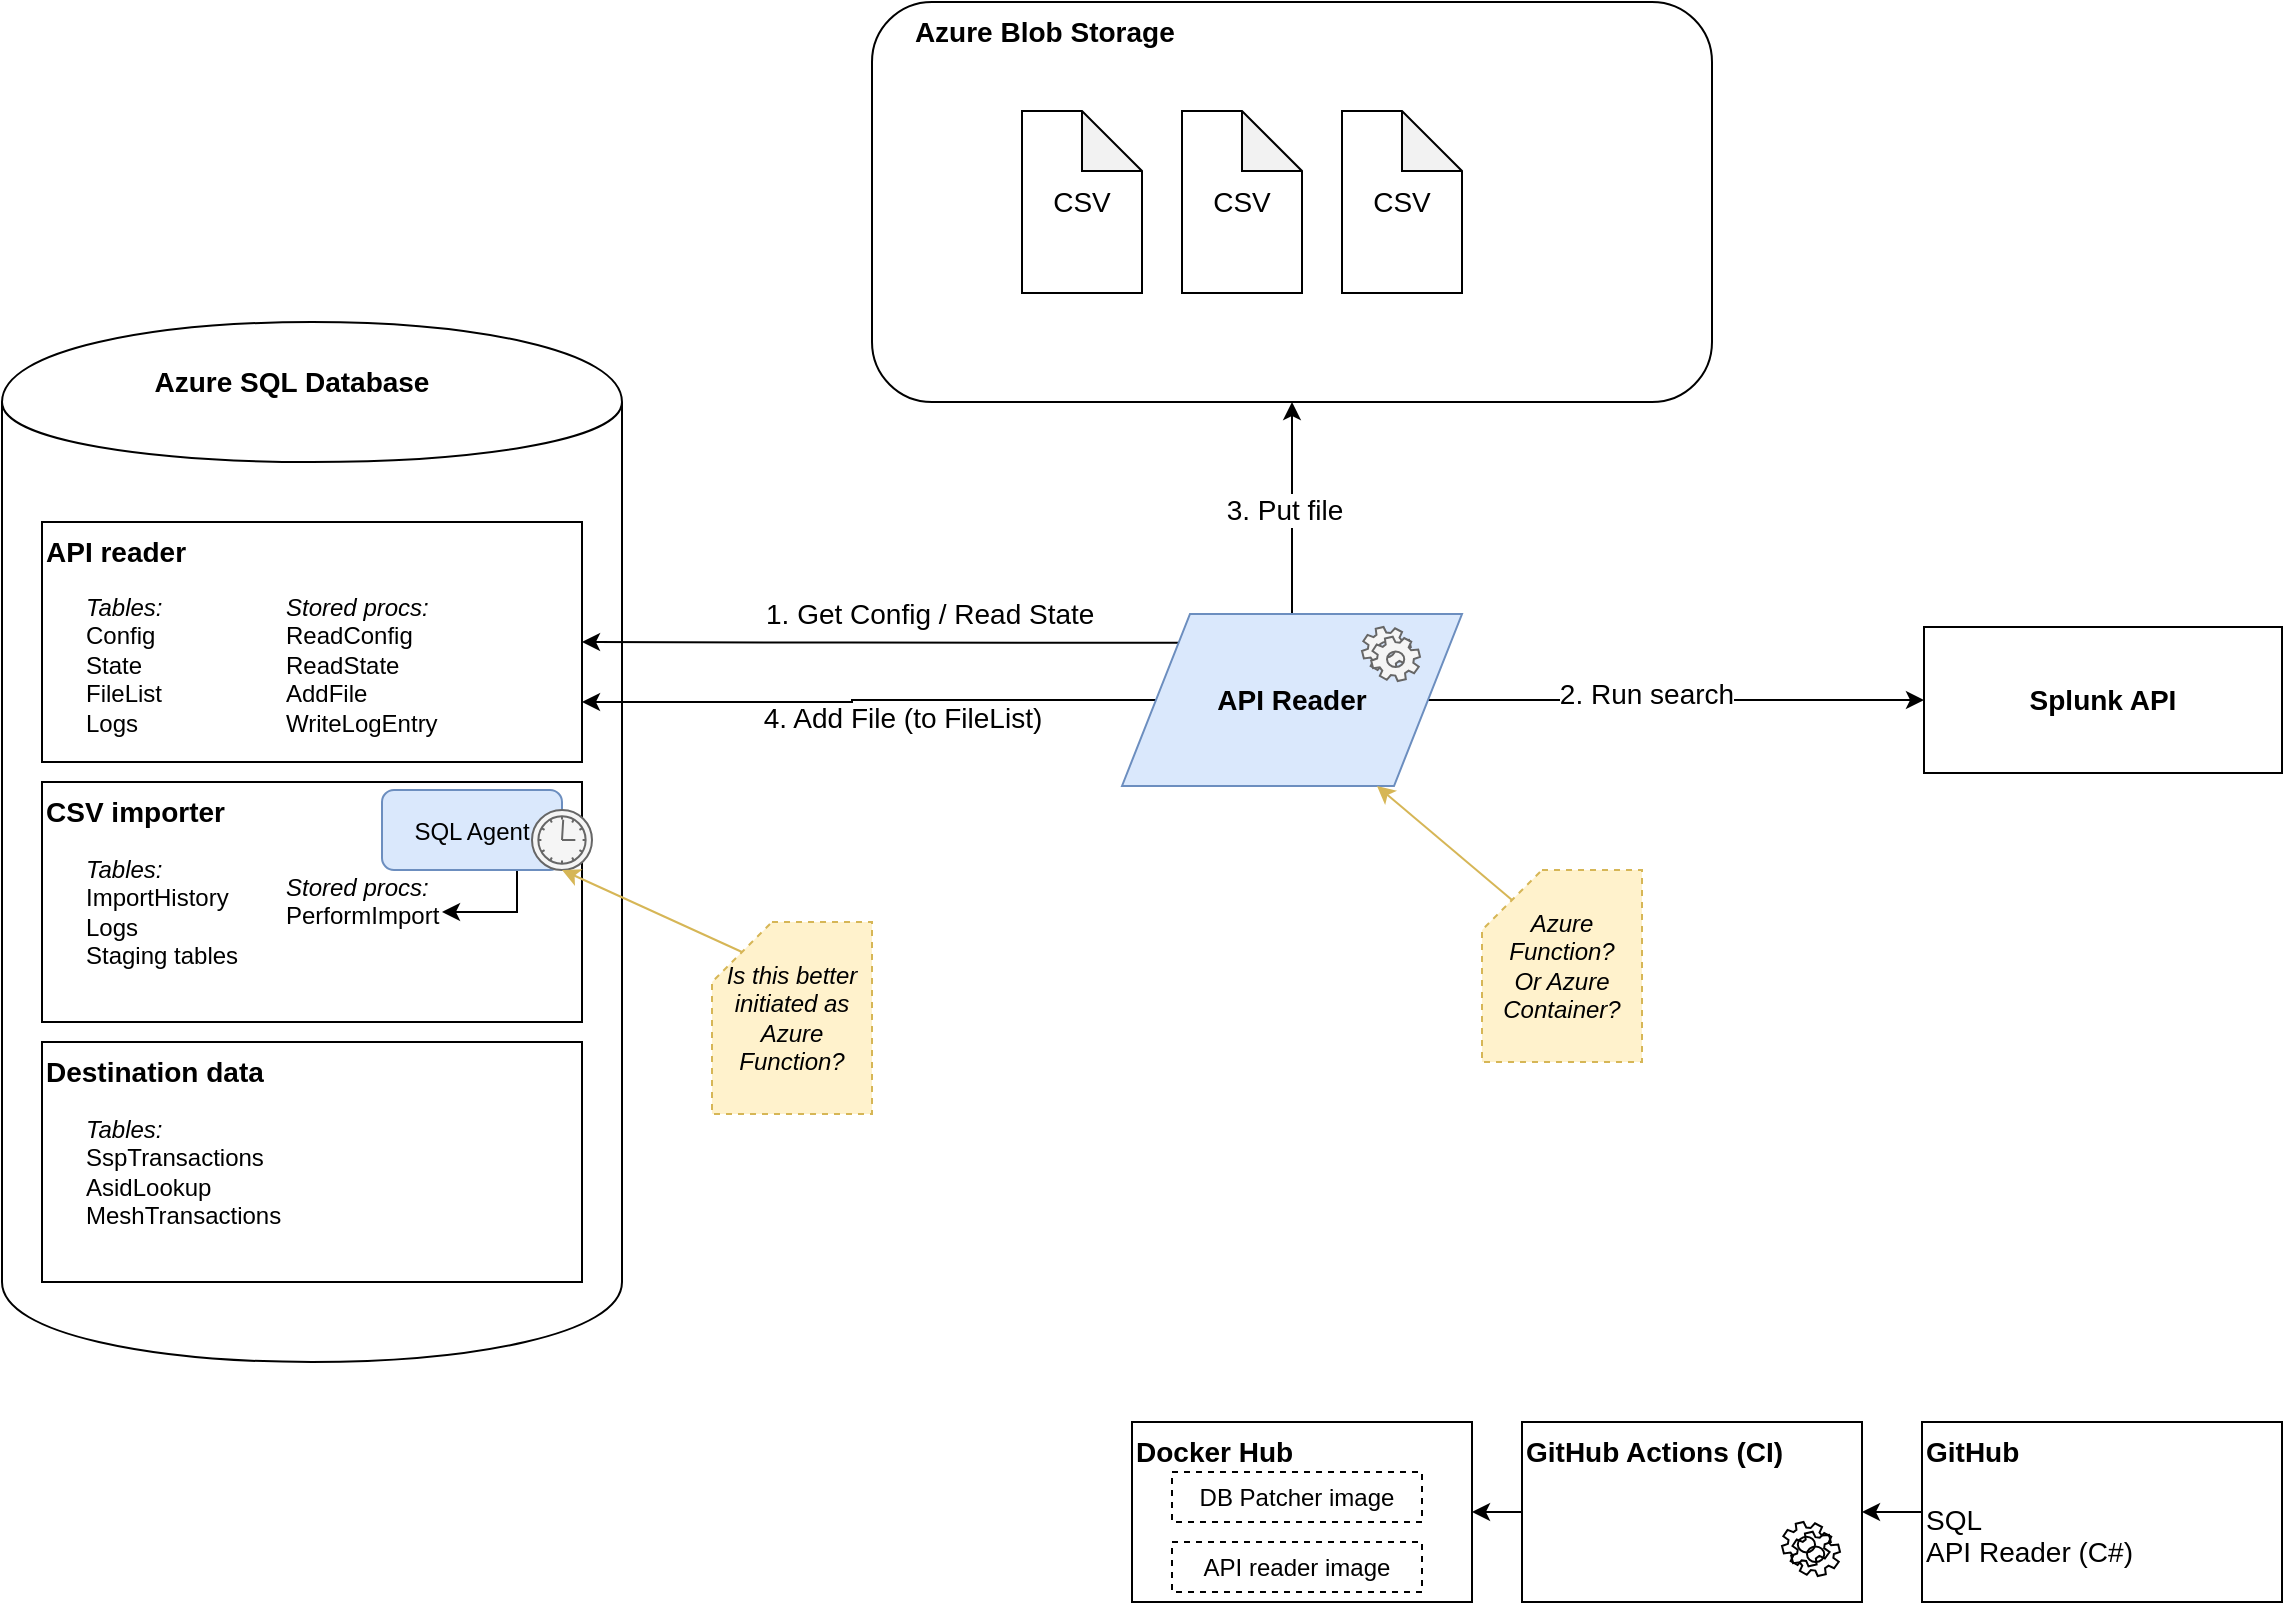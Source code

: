 <mxfile version="13.3.5" type="device"><diagram id="t8AEVB-4ky5PHpd0HsiI" name="Page-1"><mxGraphModel dx="1448" dy="983" grid="1" gridSize="10" guides="1" tooltips="1" connect="1" arrows="1" fold="1" page="1" pageScale="1" pageWidth="1169" pageHeight="827" math="0" shadow="0"><root><mxCell id="0"/><mxCell id="1" parent="0"/><mxCell id="mWG3iyMirjbXRabF_rP3-1" value="" style="shape=cylinder;whiteSpace=wrap;html=1;boundedLbl=1;backgroundOutline=1;" parent="1" vertex="1"><mxGeometry x="20" y="180" width="310" height="520" as="geometry"/></mxCell><mxCell id="mWG3iyMirjbXRabF_rP3-7" value="&lt;b&gt;&lt;font style=&quot;font-size: 14px&quot;&gt;API reader&lt;/font&gt;&lt;/b&gt;&lt;br&gt;&lt;br&gt;" style="rounded=0;whiteSpace=wrap;html=1;align=left;verticalAlign=top;" parent="1" vertex="1"><mxGeometry x="40" y="280" width="270" height="120" as="geometry"/></mxCell><mxCell id="mWG3iyMirjbXRabF_rP3-10" value="&lt;i&gt;Stored procs:&lt;/i&gt;&lt;br&gt;ReadConfig&lt;br&gt;ReadState&lt;br&gt;AddFile&lt;br&gt;WriteLogEntry" style="rounded=0;whiteSpace=wrap;html=1;align=left;verticalAlign=top;strokeColor=none;fillColor=none;" parent="1" vertex="1"><mxGeometry x="160" y="308.5" width="105" height="110" as="geometry"/></mxCell><mxCell id="mWG3iyMirjbXRabF_rP3-12" value="&lt;i&gt;Tables:&lt;/i&gt;&lt;br&gt;Config&lt;br&gt;&lt;blockquote style=&quot;margin: 0px 0px 0px 40px ; border: none ; padding: 0px&quot;&gt;&lt;/blockquote&gt;State&lt;br&gt;&lt;blockquote style=&quot;margin: 0px 0px 0px 40px ; border: none ; padding: 0px&quot;&gt;&lt;/blockquote&gt;FileList&lt;br&gt;Logs" style="rounded=0;whiteSpace=wrap;html=1;align=left;verticalAlign=top;strokeColor=none;fillColor=none;" parent="1" vertex="1"><mxGeometry x="60" y="308.5" width="80" height="89" as="geometry"/></mxCell><mxCell id="mWG3iyMirjbXRabF_rP3-15" value="&lt;span style=&quot;font-size: 14px&quot;&gt;&lt;b&gt;CSV importer&lt;/b&gt;&lt;/span&gt;" style="rounded=0;whiteSpace=wrap;html=1;align=left;verticalAlign=top;" parent="1" vertex="1"><mxGeometry x="40" y="410" width="270" height="120" as="geometry"/></mxCell><mxCell id="mWG3iyMirjbXRabF_rP3-16" value="&lt;span style=&quot;font-size: 14px&quot;&gt;&lt;b&gt;Destination data&lt;/b&gt;&lt;/span&gt;" style="rounded=0;whiteSpace=wrap;html=1;align=left;verticalAlign=top;" parent="1" vertex="1"><mxGeometry x="40" y="540" width="270" height="120" as="geometry"/></mxCell><mxCell id="mWG3iyMirjbXRabF_rP3-14" value="&lt;i&gt;Stored procs:&lt;/i&gt;&lt;br&gt;PerformImport" style="rounded=0;whiteSpace=wrap;html=1;align=left;verticalAlign=top;strokeColor=none;fillColor=none;" parent="1" vertex="1"><mxGeometry x="160" y="449.25" width="80" height="51.5" as="geometry"/></mxCell><mxCell id="mWG3iyMirjbXRabF_rP3-13" value="&lt;i&gt;Tables:&lt;/i&gt;&lt;br&gt;ImportHistory&lt;br&gt;Logs&lt;br&gt;Staging tables" style="rounded=0;whiteSpace=wrap;html=1;align=left;verticalAlign=top;strokeColor=none;fillColor=none;" parent="1" vertex="1"><mxGeometry x="60" y="440" width="110" height="70" as="geometry"/></mxCell><mxCell id="mWG3iyMirjbXRabF_rP3-8" value="&lt;i&gt;Tables:&lt;/i&gt;&lt;br&gt;SspTransactions&lt;br&gt;AsidLookup&lt;br&gt;MeshTransactions" style="rounded=0;whiteSpace=wrap;html=1;align=left;verticalAlign=top;strokeColor=none;" parent="1" vertex="1"><mxGeometry x="60" y="570" width="140" height="80" as="geometry"/></mxCell><mxCell id="mWG3iyMirjbXRabF_rP3-18" value="&amp;nbsp; &amp;nbsp; &amp;nbsp;Azure Blob Storage" style="rounded=1;whiteSpace=wrap;html=1;fillColor=none;align=left;fontStyle=1;verticalAlign=top;fontSize=14;" parent="1" vertex="1"><mxGeometry x="455" y="20" width="420" height="200" as="geometry"/></mxCell><mxCell id="mWG3iyMirjbXRabF_rP3-19" value="Azure SQL Database" style="text;html=1;strokeColor=none;fillColor=none;align=center;verticalAlign=middle;whiteSpace=wrap;rounded=0;fontStyle=1;fontSize=14;" parent="1" vertex="1"><mxGeometry x="90" y="200" width="150" height="20" as="geometry"/></mxCell><mxCell id="mWG3iyMirjbXRabF_rP3-20" value="CSV" style="shape=note;whiteSpace=wrap;html=1;backgroundOutline=1;darkOpacity=0.05;fillColor=none;fontSize=14;align=center;" parent="1" vertex="1"><mxGeometry x="530" y="74.5" width="60" height="91" as="geometry"/></mxCell><mxCell id="mWG3iyMirjbXRabF_rP3-21" value="CSV" style="shape=note;whiteSpace=wrap;html=1;backgroundOutline=1;darkOpacity=0.05;fillColor=none;fontSize=14;align=center;" parent="1" vertex="1"><mxGeometry x="610" y="74.5" width="60" height="91" as="geometry"/></mxCell><mxCell id="mWG3iyMirjbXRabF_rP3-22" value="CSV" style="shape=note;whiteSpace=wrap;html=1;backgroundOutline=1;darkOpacity=0.05;fillColor=none;fontSize=14;align=center;" parent="1" vertex="1"><mxGeometry x="690" y="74.5" width="60" height="91" as="geometry"/></mxCell><mxCell id="mWG3iyMirjbXRabF_rP3-24" value="&lt;b&gt;Splunk API&lt;/b&gt;" style="rounded=0;whiteSpace=wrap;html=1;fillColor=none;fontSize=14;align=center;" parent="1" vertex="1"><mxGeometry x="981" y="332.5" width="179" height="73" as="geometry"/></mxCell><mxCell id="mWG3iyMirjbXRabF_rP3-33" style="edgeStyle=orthogonalEdgeStyle;rounded=0;orthogonalLoop=1;jettySize=auto;html=1;exitX=1;exitY=0.5;exitDx=0;exitDy=0;entryX=0;entryY=0.5;entryDx=0;entryDy=0;fontSize=14;" parent="1" source="mWG3iyMirjbXRabF_rP3-26" target="mWG3iyMirjbXRabF_rP3-24" edge="1"><mxGeometry relative="1" as="geometry"/></mxCell><mxCell id="mWG3iyMirjbXRabF_rP3-34" value="2. Run search" style="edgeLabel;html=1;align=center;verticalAlign=middle;resizable=0;points=[];fontSize=14;" parent="mWG3iyMirjbXRabF_rP3-33" vertex="1" connectable="0"><mxGeometry x="-0.121" y="3" relative="1" as="geometry"><mxPoint as="offset"/></mxGeometry></mxCell><mxCell id="mWG3iyMirjbXRabF_rP3-35" style="edgeStyle=orthogonalEdgeStyle;rounded=0;orthogonalLoop=1;jettySize=auto;html=1;exitX=0.5;exitY=0;exitDx=0;exitDy=0;entryX=0.5;entryY=1;entryDx=0;entryDy=0;fontSize=14;" parent="1" source="mWG3iyMirjbXRabF_rP3-26" target="mWG3iyMirjbXRabF_rP3-18" edge="1"><mxGeometry relative="1" as="geometry"/></mxCell><mxCell id="mWG3iyMirjbXRabF_rP3-36" value="3. Put file" style="edgeLabel;html=1;align=center;verticalAlign=middle;resizable=0;points=[];fontSize=14;" parent="mWG3iyMirjbXRabF_rP3-35" vertex="1" connectable="0"><mxGeometry x="-0.021" y="4" relative="1" as="geometry"><mxPoint as="offset"/></mxGeometry></mxCell><mxCell id="mWG3iyMirjbXRabF_rP3-37" style="edgeStyle=orthogonalEdgeStyle;rounded=0;orthogonalLoop=1;jettySize=auto;html=1;exitX=0;exitY=0;exitDx=0;exitDy=0;entryX=1;entryY=0.5;entryDx=0;entryDy=0;fontSize=14;" parent="1" source="mWG3iyMirjbXRabF_rP3-26" target="mWG3iyMirjbXRabF_rP3-7" edge="1"><mxGeometry relative="1" as="geometry"/></mxCell><mxCell id="mWG3iyMirjbXRabF_rP3-38" value="1. Get Config / Read State&lt;br&gt;" style="edgeLabel;html=1;align=left;verticalAlign=middle;resizable=0;points=[];fontSize=14;labelBackgroundColor=none;" parent="mWG3iyMirjbXRabF_rP3-37" vertex="1" connectable="0"><mxGeometry x="0.381" y="2" relative="1" as="geometry"><mxPoint x="-2.63" y="-16" as="offset"/></mxGeometry></mxCell><mxCell id="mWG3iyMirjbXRabF_rP3-39" style="edgeStyle=orthogonalEdgeStyle;rounded=0;orthogonalLoop=1;jettySize=auto;html=1;entryX=1;entryY=0.75;entryDx=0;entryDy=0;fontSize=14;" parent="1" source="mWG3iyMirjbXRabF_rP3-26" target="mWG3iyMirjbXRabF_rP3-7" edge="1"><mxGeometry relative="1" as="geometry"/></mxCell><mxCell id="mWG3iyMirjbXRabF_rP3-40" value="&lt;br style=&quot;text-align: left;&quot;&gt;&lt;span style=&quot;text-align: left;&quot;&gt;4. Add File (to FileList)&lt;/span&gt;&lt;i style=&quot;text-align: left;&quot;&gt;&lt;br&gt;&lt;/i&gt;" style="edgeLabel;html=1;align=center;verticalAlign=middle;resizable=0;points=[];fontSize=14;labelBackgroundColor=none;" parent="mWG3iyMirjbXRabF_rP3-39" vertex="1" connectable="0"><mxGeometry x="0.042" y="-1" relative="1" as="geometry"><mxPoint x="23" y="1" as="offset"/></mxGeometry></mxCell><mxCell id="mWG3iyMirjbXRabF_rP3-26" value="&lt;b&gt;API Reader&lt;/b&gt;" style="shape=parallelogram;perimeter=parallelogramPerimeter;whiteSpace=wrap;html=1;fillColor=#dae8fc;fontSize=14;align=center;strokeColor=#6c8ebf;" parent="1" vertex="1"><mxGeometry x="580" y="326" width="170" height="86" as="geometry"/></mxCell><mxCell id="mWG3iyMirjbXRabF_rP3-32" style="edgeStyle=orthogonalEdgeStyle;rounded=0;orthogonalLoop=1;jettySize=auto;html=1;exitX=0.75;exitY=1;exitDx=0;exitDy=0;entryX=1;entryY=0.5;entryDx=0;entryDy=0;fontSize=14;" parent="1" source="mWG3iyMirjbXRabF_rP3-29" target="mWG3iyMirjbXRabF_rP3-14" edge="1"><mxGeometry relative="1" as="geometry"/></mxCell><mxCell id="mWG3iyMirjbXRabF_rP3-29" value="&lt;font style=&quot;font-size: 12px&quot;&gt;SQL Agent&lt;/font&gt;" style="html=1;whiteSpace=wrap;rounded=1;dropTarget=0;fillColor=#dae8fc;fontSize=14;align=center;strokeColor=#6c8ebf;" parent="1" vertex="1"><mxGeometry x="210" y="414" width="90" height="40" as="geometry"/></mxCell><mxCell id="mWG3iyMirjbXRabF_rP3-30" value="" style="shape=mxgraph.bpmn.timer_start;perimeter=ellipsePerimeter;html=1;labelPosition=right;labelBackgroundColor=#ffffff;align=left;outlineConnect=0;fillColor=#f5f5f5;strokeColor=#666666;fontColor=#333333;" parent="mWG3iyMirjbXRabF_rP3-29" vertex="1"><mxGeometry x="1" width="30" height="30" relative="1" as="geometry"><mxPoint x="-15" y="10" as="offset"/></mxGeometry></mxCell><mxCell id="mWG3iyMirjbXRabF_rP3-45" style="edgeStyle=orthogonalEdgeStyle;rounded=0;orthogonalLoop=1;jettySize=auto;html=1;exitX=0;exitY=0.5;exitDx=0;exitDy=0;entryX=1;entryY=0.5;entryDx=0;entryDy=0;fontSize=14;" parent="1" source="mWG3iyMirjbXRabF_rP3-41" target="mWG3iyMirjbXRabF_rP3-42" edge="1"><mxGeometry relative="1" as="geometry"/></mxCell><mxCell id="mWG3iyMirjbXRabF_rP3-41" value="&lt;b&gt;GitHub&lt;/b&gt;&lt;br&gt;&lt;br&gt;SQL&lt;br&gt;API Reader (C#)" style="rounded=0;whiteSpace=wrap;html=1;labelBackgroundColor=none;fillColor=none;fontSize=14;align=left;verticalAlign=top;" parent="1" vertex="1"><mxGeometry x="980" y="730" width="180" height="90" as="geometry"/></mxCell><mxCell id="mWG3iyMirjbXRabF_rP3-50" style="edgeStyle=orthogonalEdgeStyle;rounded=0;orthogonalLoop=1;jettySize=auto;html=1;exitX=0;exitY=0.5;exitDx=0;exitDy=0;entryX=1;entryY=0.5;entryDx=0;entryDy=0;fontSize=12;" parent="1" source="mWG3iyMirjbXRabF_rP3-42" target="mWG3iyMirjbXRabF_rP3-46" edge="1"><mxGeometry relative="1" as="geometry"/></mxCell><mxCell id="mWG3iyMirjbXRabF_rP3-42" value="&lt;b&gt;GitHub Actions (CI)&lt;/b&gt;&lt;br&gt;&lt;br&gt;" style="rounded=0;whiteSpace=wrap;html=1;labelBackgroundColor=none;fillColor=none;fontSize=14;align=left;verticalAlign=top;" parent="1" vertex="1"><mxGeometry x="780" y="730" width="170" height="90" as="geometry"/></mxCell><mxCell id="mWG3iyMirjbXRabF_rP3-43" value="" style="shape=mxgraph.bpmn.service_task;html=1;outlineConnect=0;labelBackgroundColor=none;fillColor=none;fontSize=14;align=left;" parent="1" vertex="1"><mxGeometry x="910" y="780" width="29" height="27" as="geometry"/></mxCell><mxCell id="mWG3iyMirjbXRabF_rP3-44" value="" style="shape=mxgraph.bpmn.service_task;html=1;outlineConnect=0;labelBackgroundColor=none;fillColor=#f5f5f5;fontSize=14;align=left;strokeColor=#666666;fontColor=#333333;" parent="1" vertex="1"><mxGeometry x="700" y="332.5" width="29" height="27" as="geometry"/></mxCell><mxCell id="mWG3iyMirjbXRabF_rP3-46" value="&lt;b&gt;Docker Hub&lt;/b&gt;&lt;br&gt;" style="rounded=0;whiteSpace=wrap;html=1;labelBackgroundColor=none;fillColor=none;fontSize=14;align=left;verticalAlign=top;" parent="1" vertex="1"><mxGeometry x="585" y="730" width="170" height="90" as="geometry"/></mxCell><mxCell id="mWG3iyMirjbXRabF_rP3-48" value="&lt;span style=&quot;font-size: 12px;&quot;&gt;DB Patcher image&lt;/span&gt;" style="rounded=0;whiteSpace=wrap;html=1;labelBackgroundColor=none;fillColor=none;fontSize=12;align=center;fontStyle=0;dashed=1;" parent="1" vertex="1"><mxGeometry x="605" y="755" width="125" height="25" as="geometry"/></mxCell><mxCell id="mWG3iyMirjbXRabF_rP3-49" value="&lt;span style=&quot;font-size: 12px&quot;&gt;API reader image&lt;/span&gt;" style="rounded=0;whiteSpace=wrap;html=1;labelBackgroundColor=none;fillColor=none;fontSize=12;align=center;fontStyle=0;dashed=1;" parent="1" vertex="1"><mxGeometry x="605" y="790" width="125" height="25" as="geometry"/></mxCell><mxCell id="mWG3iyMirjbXRabF_rP3-51" value="&lt;i&gt;Azure Function?&lt;br&gt;Or Azure Container?&lt;/i&gt;" style="shape=card;whiteSpace=wrap;html=1;dashed=1;labelBackgroundColor=none;fillColor=#fff2cc;fontSize=12;align=center;strokeColor=#d6b656;" parent="1" vertex="1"><mxGeometry x="760" y="454" width="80" height="96" as="geometry"/></mxCell><mxCell id="mWG3iyMirjbXRabF_rP3-53" value="" style="endArrow=classic;html=1;fontSize=12;exitX=0;exitY=0;exitDx=15;exitDy=15;exitPerimeter=0;entryX=0.75;entryY=1;entryDx=0;entryDy=0;fillColor=#fff2cc;strokeColor=#d6b656;" parent="1" source="mWG3iyMirjbXRabF_rP3-51" target="mWG3iyMirjbXRabF_rP3-26" edge="1"><mxGeometry width="50" height="50" relative="1" as="geometry"><mxPoint x="540" y="540" as="sourcePoint"/><mxPoint x="590" y="490" as="targetPoint"/></mxGeometry></mxCell><mxCell id="mWG3iyMirjbXRabF_rP3-54" value="&lt;i&gt;Is this better initiated as Azure Function?&lt;/i&gt;" style="shape=card;whiteSpace=wrap;html=1;dashed=1;labelBackgroundColor=none;fillColor=#fff2cc;fontSize=12;align=center;strokeColor=#d6b656;" parent="1" vertex="1"><mxGeometry x="375" y="480" width="80" height="96" as="geometry"/></mxCell><mxCell id="mWG3iyMirjbXRabF_rP3-55" value="" style="endArrow=classic;html=1;fontSize=12;exitX=0;exitY=0;exitDx=15;exitDy=15;exitPerimeter=0;entryX=0.5;entryY=1;entryDx=0;entryDy=0;fillColor=#fff2cc;strokeColor=#d6b656;entryPerimeter=0;" parent="1" source="mWG3iyMirjbXRabF_rP3-54" target="mWG3iyMirjbXRabF_rP3-30" edge="1"><mxGeometry width="50" height="50" relative="1" as="geometry"><mxPoint x="222.5" y="588" as="sourcePoint"/><mxPoint x="390" y="460" as="targetPoint"/></mxGeometry></mxCell></root></mxGraphModel></diagram></mxfile>